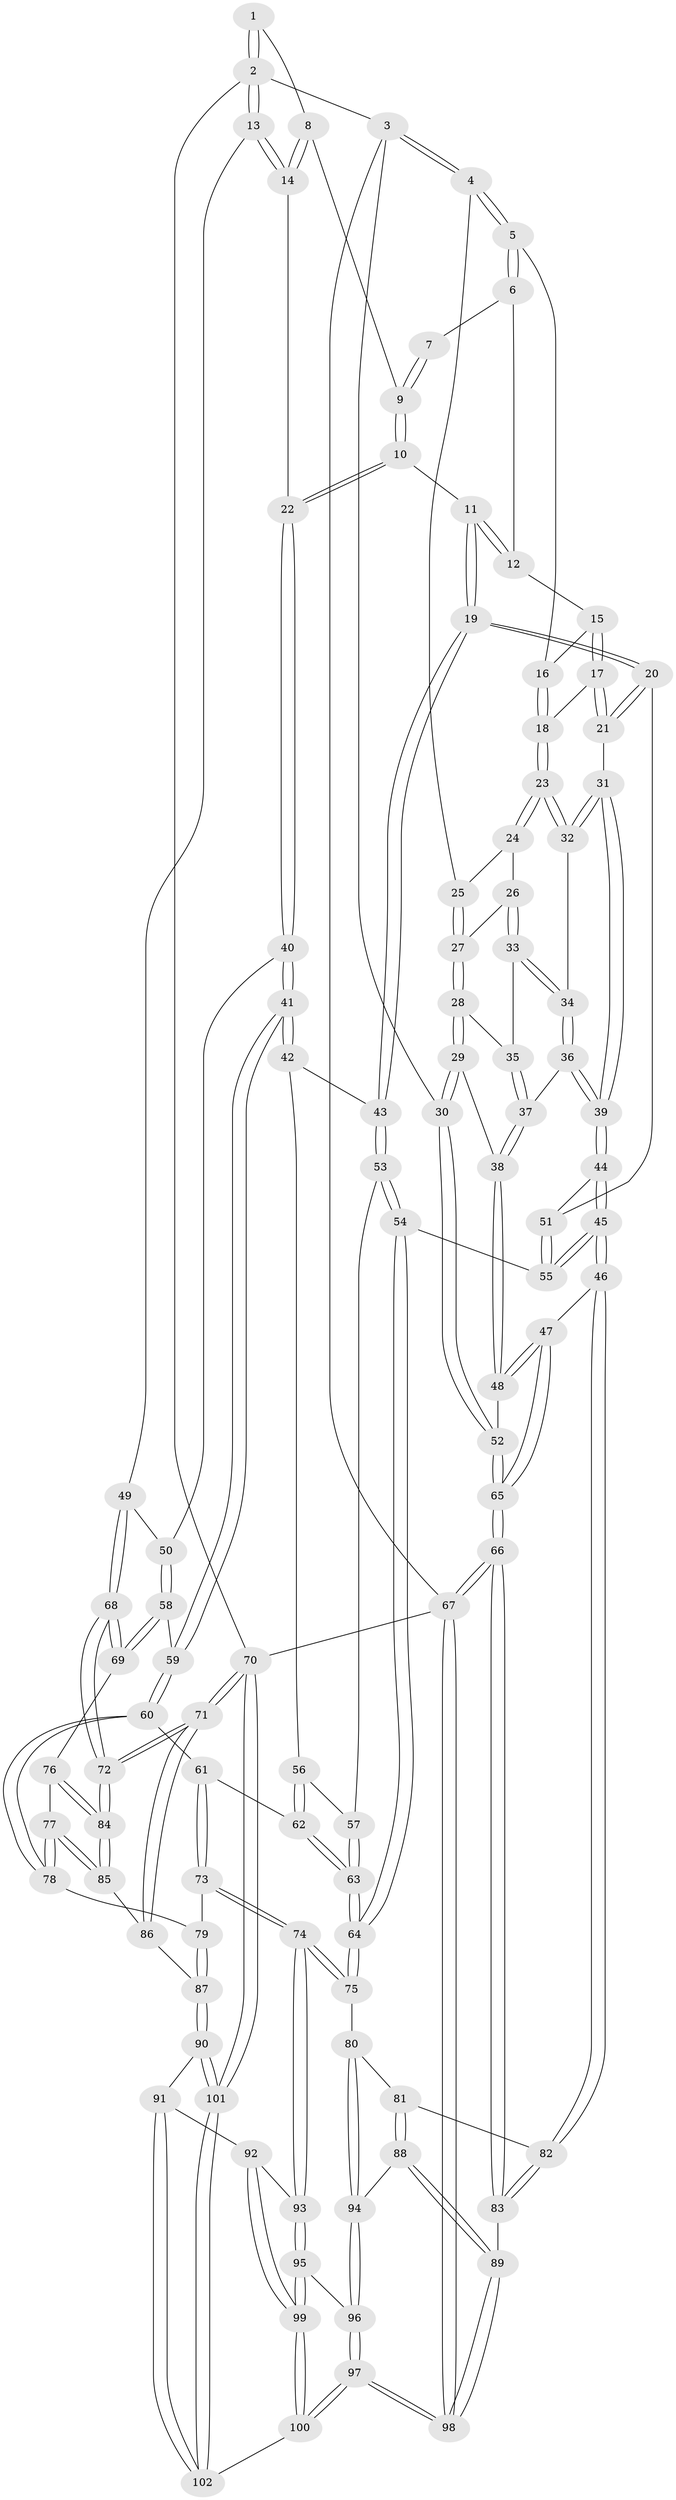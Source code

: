 // coarse degree distribution, {3: 0.07042253521126761, 8: 0.014084507042253521, 5: 0.4647887323943662, 4: 0.36619718309859156, 6: 0.08450704225352113}
// Generated by graph-tools (version 1.1) at 2025/24/03/03/25 07:24:33]
// undirected, 102 vertices, 252 edges
graph export_dot {
graph [start="1"]
  node [color=gray90,style=filled];
  1 [pos="+0.9945553423226343+0"];
  2 [pos="+1+0"];
  3 [pos="+0+0"];
  4 [pos="+0.01908042516071505+0"];
  5 [pos="+0.06633214878723101+0"];
  6 [pos="+0.45412498386994593+0"];
  7 [pos="+0.7736097488589083+0"];
  8 [pos="+0.9035610680185083+0.03195801975217134"];
  9 [pos="+0.7484336591183859+0.009352046086884426"];
  10 [pos="+0.7316949131862329+0.12781965503760057"];
  11 [pos="+0.6817756578977102+0.15174997390258257"];
  12 [pos="+0.472675680881949+0"];
  13 [pos="+1+0.20498051360190606"];
  14 [pos="+0.8985276979734333+0.18659355305049583"];
  15 [pos="+0.4559602290093442+0.014876636627116852"];
  16 [pos="+0.32832148185160914+0.06186232067796732"];
  17 [pos="+0.45477717171260845+0.07054492849974098"];
  18 [pos="+0.33770193893854633+0.10546999876198533"];
  19 [pos="+0.5970089913026223+0.23649394251589215"];
  20 [pos="+0.5301053036195503+0.21880271690081213"];
  21 [pos="+0.5074024352769821+0.2052927934764668"];
  22 [pos="+0.8925011499465071+0.1878621231759196"];
  23 [pos="+0.32778236543864325+0.12092350134511415"];
  24 [pos="+0.2333805519175474+0.069895852028315"];
  25 [pos="+0.1370938220161436+0"];
  26 [pos="+0.24036265124342512+0.13742819230526435"];
  27 [pos="+0.17387500141313986+0.15276868096693266"];
  28 [pos="+0.16726934080683845+0.17410629127857372"];
  29 [pos="+0.13871083853510766+0.20825711582039388"];
  30 [pos="+0+0.07453670026863346"];
  31 [pos="+0.4355436237071091+0.2136942140806703"];
  32 [pos="+0.3244242127538168+0.16274347702807562"];
  33 [pos="+0.2555911195395779+0.15943818477083238"];
  34 [pos="+0.30095132627952575+0.17681212191104803"];
  35 [pos="+0.2261399710759971+0.18183011341185834"];
  36 [pos="+0.2752128116179261+0.261509396197984"];
  37 [pos="+0.22253749643235185+0.2638310068932227"];
  38 [pos="+0.1783502801701886+0.277391035640589"];
  39 [pos="+0.3243050330031763+0.3063556710161074"];
  40 [pos="+0.8268175252544007+0.37489361726228193"];
  41 [pos="+0.8050603813116568+0.39142090720800876"];
  42 [pos="+0.7554154608159354+0.37586901608725115"];
  43 [pos="+0.6016515435991154+0.2548126478640701"];
  44 [pos="+0.3309283663811169+0.3629423509766222"];
  45 [pos="+0.32202513207522293+0.5099421004681842"];
  46 [pos="+0.2896546963056167+0.5294438059105824"];
  47 [pos="+0.2227885362638013+0.5124853016929837"];
  48 [pos="+0.14044189845307015+0.3699845155003567"];
  49 [pos="+1+0.32897363485070547"];
  50 [pos="+0.9670365804799383+0.41304109508547526"];
  51 [pos="+0.47193682512329266+0.2907181105923679"];
  52 [pos="+0+0.2878951973492702"];
  53 [pos="+0.5732383084288011+0.3728332158124043"];
  54 [pos="+0.4756901145423318+0.5125081456775692"];
  55 [pos="+0.3676976690960601+0.5054472298856959"];
  56 [pos="+0.6722377812297472+0.4527217624398341"];
  57 [pos="+0.6615768218118635+0.4529436173255328"];
  58 [pos="+0.8947902434294379+0.562008035090557"];
  59 [pos="+0.8072908548974929+0.544410235303728"];
  60 [pos="+0.7921637854765002+0.5548399002394958"];
  61 [pos="+0.7698789474294986+0.5558580127647464"];
  62 [pos="+0.764250786875054+0.5548798479512941"];
  63 [pos="+0.5968351913760211+0.5701751964584777"];
  64 [pos="+0.5592185161602969+0.5851750875817592"];
  65 [pos="+0+0.6784788649286909"];
  66 [pos="+0+0.7260606484703466"];
  67 [pos="+0+1"];
  68 [pos="+1+0.5578452974687284"];
  69 [pos="+0.9226536290384446+0.5822150387532471"];
  70 [pos="+1+1"];
  71 [pos="+1+1"];
  72 [pos="+1+0.8131257758192383"];
  73 [pos="+0.647393621588587+0.721390065566866"];
  74 [pos="+0.6010117376225544+0.7283097990935274"];
  75 [pos="+0.5763847539792851+0.7126628893535057"];
  76 [pos="+0.9229650843859424+0.6714145531921409"];
  77 [pos="+0.87766456300726+0.7382563904613451"];
  78 [pos="+0.7893944553740847+0.6782987092782244"];
  79 [pos="+0.7292583814915583+0.7296510084625976"];
  80 [pos="+0.5606198427578886+0.7210004654633105"];
  81 [pos="+0.45537539379056213+0.7259697467123408"];
  82 [pos="+0.30199633927664754+0.6647852586747116"];
  83 [pos="+0.25713554517333137+0.8043482541248386"];
  84 [pos="+1+0.7772215420572136"];
  85 [pos="+0.8821162357012017+0.7836474090629775"];
  86 [pos="+0.850687038263047+0.841692034559444"];
  87 [pos="+0.810994413189887+0.868498099851383"];
  88 [pos="+0.4017362203880791+0.8468855927931531"];
  89 [pos="+0.2857793277198211+0.8791683500420204"];
  90 [pos="+0.8068556811911698+0.8752932410971299"];
  91 [pos="+0.7815086251187588+0.8921730479019311"];
  92 [pos="+0.6628738273208066+0.8686079251234392"];
  93 [pos="+0.6038498765985658+0.7379117963462734"];
  94 [pos="+0.48071591129040314+0.853110442856561"];
  95 [pos="+0.543168008161656+0.9074483827931253"];
  96 [pos="+0.5127886027407338+0.9030657819883424"];
  97 [pos="+0.2958193175361091+1"];
  98 [pos="+0.25019659111003467+1"];
  99 [pos="+0.6019093835712187+0.9334573824097253"];
  100 [pos="+0.6307510400079308+1"];
  101 [pos="+1+1"];
  102 [pos="+0.6939752074636109+1"];
  1 -- 2;
  1 -- 2;
  1 -- 8;
  2 -- 3;
  2 -- 13;
  2 -- 13;
  2 -- 70;
  3 -- 4;
  3 -- 4;
  3 -- 30;
  3 -- 67;
  4 -- 5;
  4 -- 5;
  4 -- 25;
  5 -- 6;
  5 -- 6;
  5 -- 16;
  6 -- 7;
  6 -- 12;
  7 -- 9;
  7 -- 9;
  8 -- 9;
  8 -- 14;
  8 -- 14;
  9 -- 10;
  9 -- 10;
  10 -- 11;
  10 -- 22;
  10 -- 22;
  11 -- 12;
  11 -- 12;
  11 -- 19;
  11 -- 19;
  12 -- 15;
  13 -- 14;
  13 -- 14;
  13 -- 49;
  14 -- 22;
  15 -- 16;
  15 -- 17;
  15 -- 17;
  16 -- 18;
  16 -- 18;
  17 -- 18;
  17 -- 21;
  17 -- 21;
  18 -- 23;
  18 -- 23;
  19 -- 20;
  19 -- 20;
  19 -- 43;
  19 -- 43;
  20 -- 21;
  20 -- 21;
  20 -- 51;
  21 -- 31;
  22 -- 40;
  22 -- 40;
  23 -- 24;
  23 -- 24;
  23 -- 32;
  23 -- 32;
  24 -- 25;
  24 -- 26;
  25 -- 27;
  25 -- 27;
  26 -- 27;
  26 -- 33;
  26 -- 33;
  27 -- 28;
  27 -- 28;
  28 -- 29;
  28 -- 29;
  28 -- 35;
  29 -- 30;
  29 -- 30;
  29 -- 38;
  30 -- 52;
  30 -- 52;
  31 -- 32;
  31 -- 32;
  31 -- 39;
  31 -- 39;
  32 -- 34;
  33 -- 34;
  33 -- 34;
  33 -- 35;
  34 -- 36;
  34 -- 36;
  35 -- 37;
  35 -- 37;
  36 -- 37;
  36 -- 39;
  36 -- 39;
  37 -- 38;
  37 -- 38;
  38 -- 48;
  38 -- 48;
  39 -- 44;
  39 -- 44;
  40 -- 41;
  40 -- 41;
  40 -- 50;
  41 -- 42;
  41 -- 42;
  41 -- 59;
  41 -- 59;
  42 -- 43;
  42 -- 56;
  43 -- 53;
  43 -- 53;
  44 -- 45;
  44 -- 45;
  44 -- 51;
  45 -- 46;
  45 -- 46;
  45 -- 55;
  45 -- 55;
  46 -- 47;
  46 -- 82;
  46 -- 82;
  47 -- 48;
  47 -- 48;
  47 -- 65;
  47 -- 65;
  48 -- 52;
  49 -- 50;
  49 -- 68;
  49 -- 68;
  50 -- 58;
  50 -- 58;
  51 -- 55;
  51 -- 55;
  52 -- 65;
  52 -- 65;
  53 -- 54;
  53 -- 54;
  53 -- 57;
  54 -- 55;
  54 -- 64;
  54 -- 64;
  56 -- 57;
  56 -- 62;
  56 -- 62;
  57 -- 63;
  57 -- 63;
  58 -- 59;
  58 -- 69;
  58 -- 69;
  59 -- 60;
  59 -- 60;
  60 -- 61;
  60 -- 78;
  60 -- 78;
  61 -- 62;
  61 -- 73;
  61 -- 73;
  62 -- 63;
  62 -- 63;
  63 -- 64;
  63 -- 64;
  64 -- 75;
  64 -- 75;
  65 -- 66;
  65 -- 66;
  66 -- 67;
  66 -- 67;
  66 -- 83;
  66 -- 83;
  67 -- 98;
  67 -- 98;
  67 -- 70;
  68 -- 69;
  68 -- 69;
  68 -- 72;
  68 -- 72;
  69 -- 76;
  70 -- 71;
  70 -- 71;
  70 -- 101;
  70 -- 101;
  71 -- 72;
  71 -- 72;
  71 -- 86;
  71 -- 86;
  72 -- 84;
  72 -- 84;
  73 -- 74;
  73 -- 74;
  73 -- 79;
  74 -- 75;
  74 -- 75;
  74 -- 93;
  74 -- 93;
  75 -- 80;
  76 -- 77;
  76 -- 84;
  76 -- 84;
  77 -- 78;
  77 -- 78;
  77 -- 85;
  77 -- 85;
  78 -- 79;
  79 -- 87;
  79 -- 87;
  80 -- 81;
  80 -- 94;
  80 -- 94;
  81 -- 82;
  81 -- 88;
  81 -- 88;
  82 -- 83;
  82 -- 83;
  83 -- 89;
  84 -- 85;
  84 -- 85;
  85 -- 86;
  86 -- 87;
  87 -- 90;
  87 -- 90;
  88 -- 89;
  88 -- 89;
  88 -- 94;
  89 -- 98;
  89 -- 98;
  90 -- 91;
  90 -- 101;
  90 -- 101;
  91 -- 92;
  91 -- 102;
  91 -- 102;
  92 -- 93;
  92 -- 99;
  92 -- 99;
  93 -- 95;
  93 -- 95;
  94 -- 96;
  94 -- 96;
  95 -- 96;
  95 -- 99;
  95 -- 99;
  96 -- 97;
  96 -- 97;
  97 -- 98;
  97 -- 98;
  97 -- 100;
  97 -- 100;
  99 -- 100;
  99 -- 100;
  100 -- 102;
  101 -- 102;
  101 -- 102;
}

